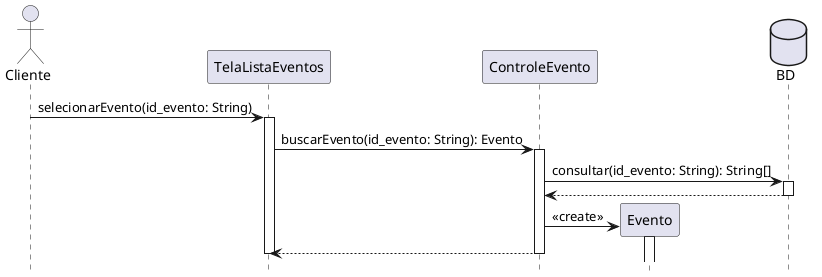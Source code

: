 @startuml "Selecionar Evento"
hide footbox
actor Cliente as cliente_ator
participant TelaListaEventos as tela_lista_eventos
participant ControleEvento as controle_evento
participant Evento as evento


database BD as bd
cliente_ator -> tela_lista_eventos: selecionarEvento(id_evento: String)
activate tela_lista_eventos

tela_lista_eventos -> controle_evento: buscarEvento(id_evento: String): Evento
activate controle_evento

controle_evento -> bd: consultar(id_evento: String): String[]
activate bd

bd --> controle_evento
deactivate bd

controle_evento -> evento**: <<create>>
activate evento

controle_evento --> tela_lista_eventos
deactivate controle_evento
deactivate tela_lista_eventos

@enduml